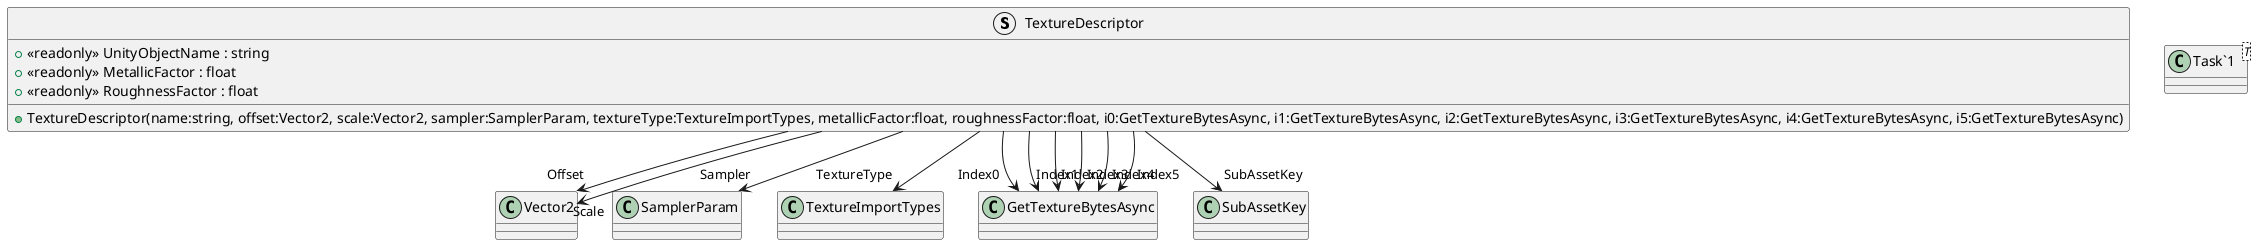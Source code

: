 @startuml
struct TextureDescriptor {
    + <<readonly>> UnityObjectName : string
    + <<readonly>> MetallicFactor : float
    + <<readonly>> RoughnessFactor : float
    + TextureDescriptor(name:string, offset:Vector2, scale:Vector2, sampler:SamplerParam, textureType:TextureImportTypes, metallicFactor:float, roughnessFactor:float, i0:GetTextureBytesAsync, i1:GetTextureBytesAsync, i2:GetTextureBytesAsync, i3:GetTextureBytesAsync, i4:GetTextureBytesAsync, i5:GetTextureBytesAsync)
}
class "Task`1"<T> {
}
TextureDescriptor --> "Offset" Vector2
TextureDescriptor --> "Scale" Vector2
TextureDescriptor --> "Sampler" SamplerParam
TextureDescriptor --> "TextureType" TextureImportTypes
TextureDescriptor --> "Index0" GetTextureBytesAsync
TextureDescriptor --> "Index1" GetTextureBytesAsync
TextureDescriptor --> "Index2" GetTextureBytesAsync
TextureDescriptor --> "Index3" GetTextureBytesAsync
TextureDescriptor --> "Index4" GetTextureBytesAsync
TextureDescriptor --> "Index5" GetTextureBytesAsync
TextureDescriptor --> "SubAssetKey" SubAssetKey
@enduml
